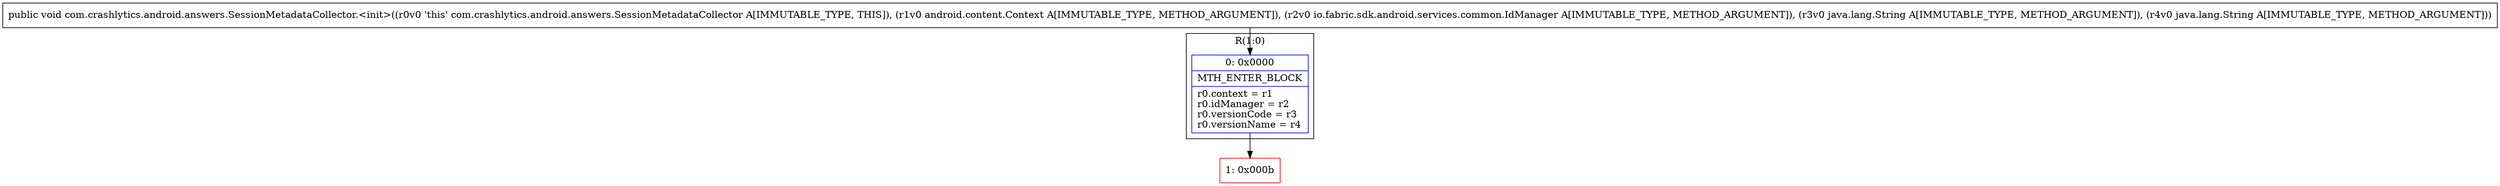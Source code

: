 digraph "CFG forcom.crashlytics.android.answers.SessionMetadataCollector.\<init\>(Landroid\/content\/Context;Lio\/fabric\/sdk\/android\/services\/common\/IdManager;Ljava\/lang\/String;Ljava\/lang\/String;)V" {
subgraph cluster_Region_1007821328 {
label = "R(1:0)";
node [shape=record,color=blue];
Node_0 [shape=record,label="{0\:\ 0x0000|MTH_ENTER_BLOCK\l|r0.context = r1\lr0.idManager = r2\lr0.versionCode = r3\lr0.versionName = r4\l}"];
}
Node_1 [shape=record,color=red,label="{1\:\ 0x000b}"];
MethodNode[shape=record,label="{public void com.crashlytics.android.answers.SessionMetadataCollector.\<init\>((r0v0 'this' com.crashlytics.android.answers.SessionMetadataCollector A[IMMUTABLE_TYPE, THIS]), (r1v0 android.content.Context A[IMMUTABLE_TYPE, METHOD_ARGUMENT]), (r2v0 io.fabric.sdk.android.services.common.IdManager A[IMMUTABLE_TYPE, METHOD_ARGUMENT]), (r3v0 java.lang.String A[IMMUTABLE_TYPE, METHOD_ARGUMENT]), (r4v0 java.lang.String A[IMMUTABLE_TYPE, METHOD_ARGUMENT])) }"];
MethodNode -> Node_0;
Node_0 -> Node_1;
}

